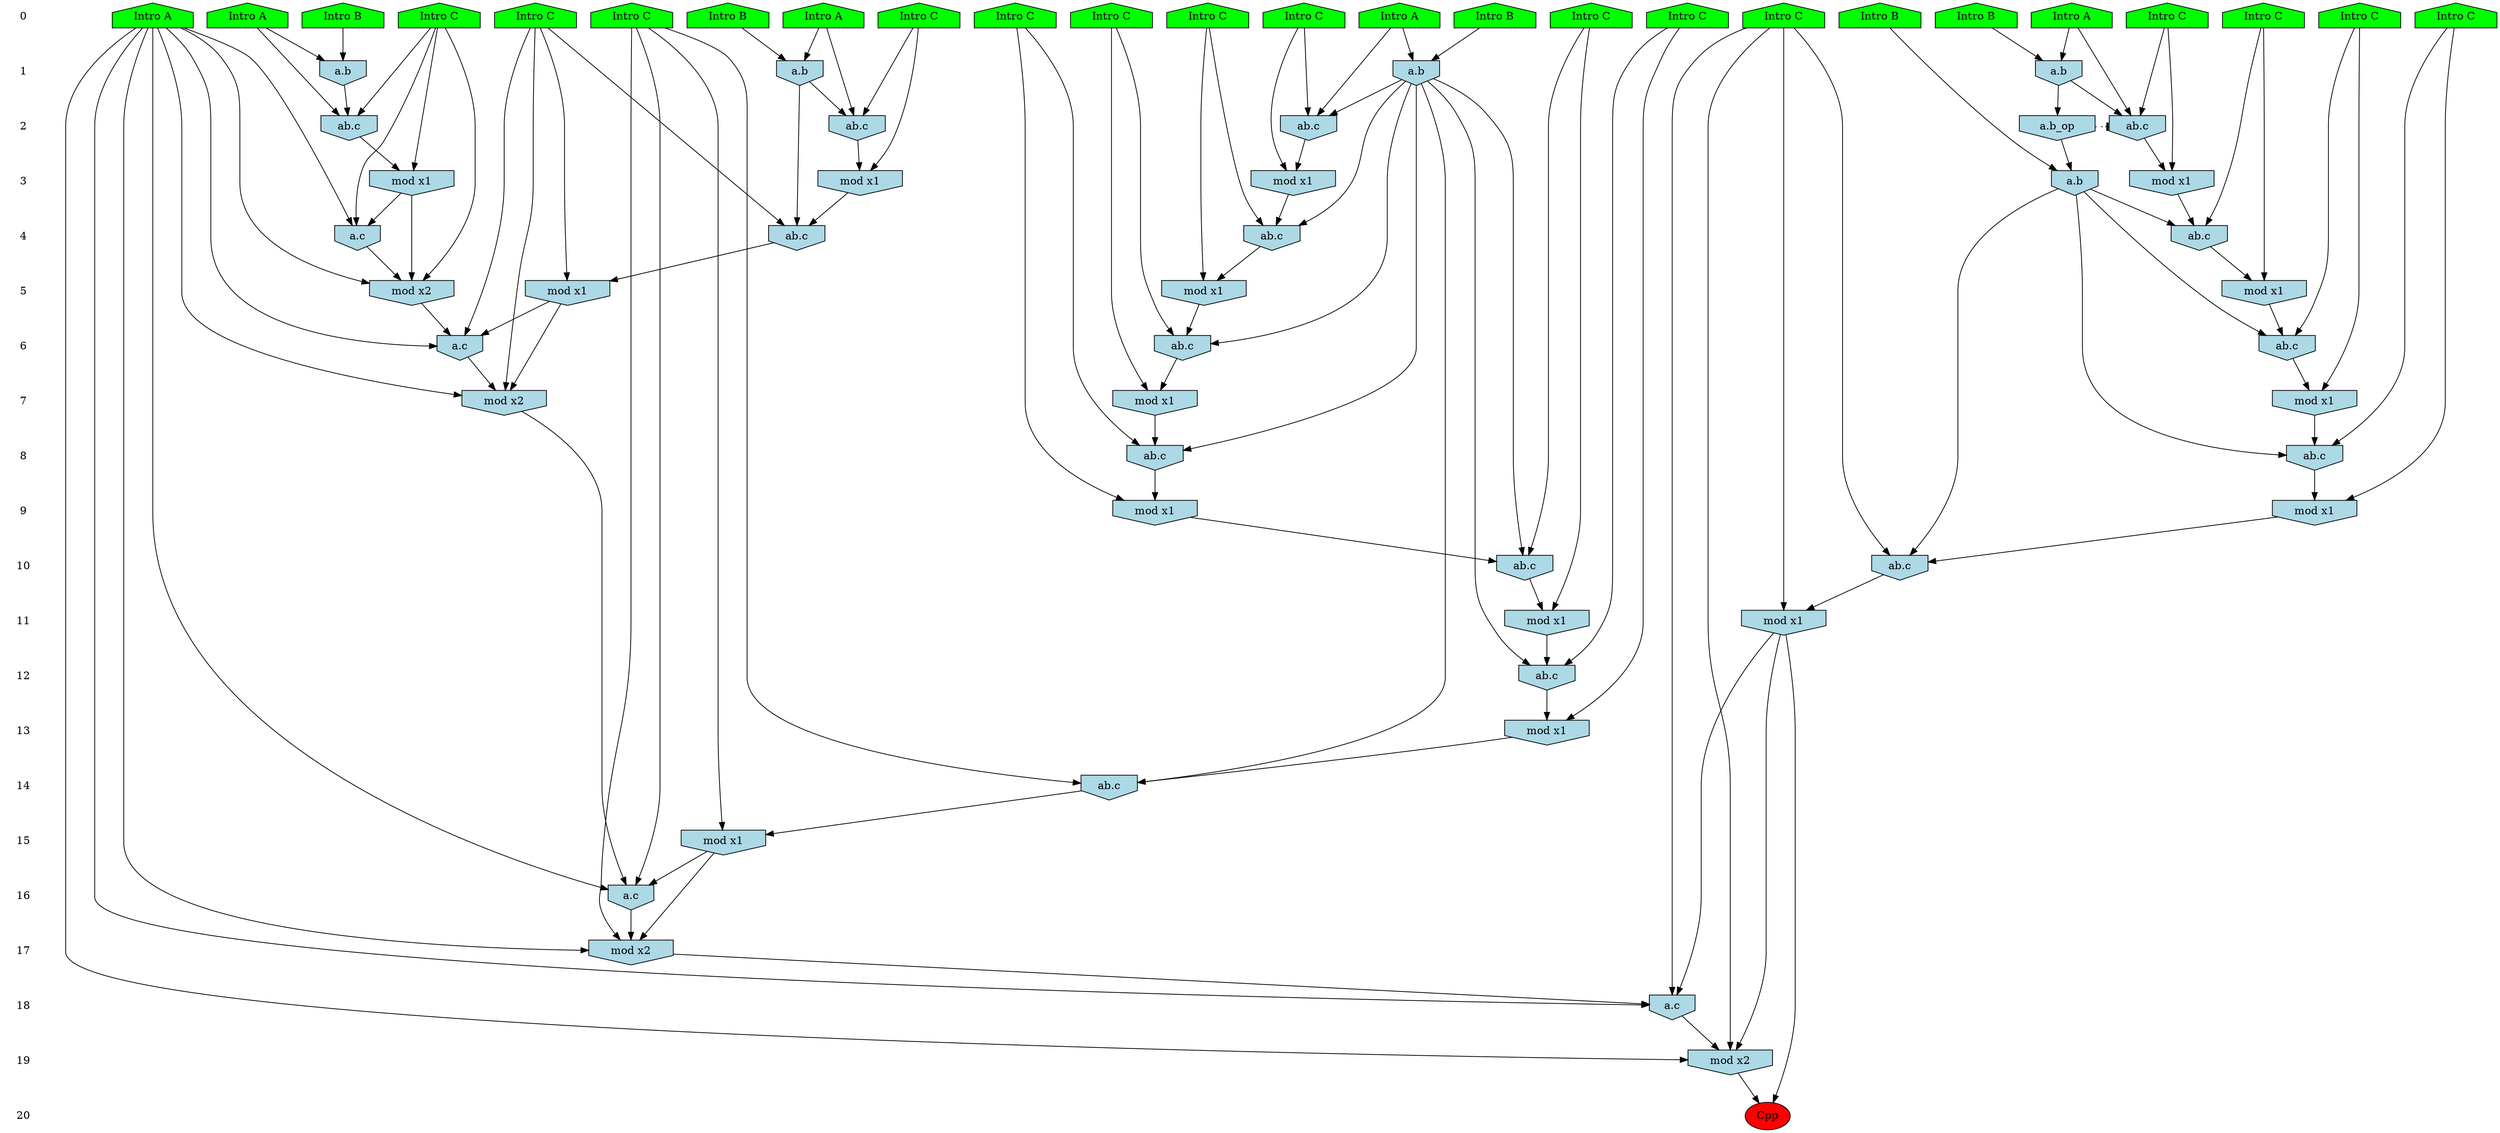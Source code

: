/* Compression of 1 causal flows obtained in average at 2.056797E+01 t.u */
/* Compressed causal flows were: [3826] */
digraph G{
 ranksep=.5 ; 
{ rank = same ; "0" [shape=plaintext] ; node_1 [label ="Intro A", shape=house, style=filled, fillcolor=green] ;
node_2 [label ="Intro B", shape=house, style=filled, fillcolor=green] ;
node_3 [label ="Intro B", shape=house, style=filled, fillcolor=green] ;
node_4 [label ="Intro A", shape=house, style=filled, fillcolor=green] ;
node_5 [label ="Intro A", shape=house, style=filled, fillcolor=green] ;
node_6 [label ="Intro B", shape=house, style=filled, fillcolor=green] ;
node_7 [label ="Intro B", shape=house, style=filled, fillcolor=green] ;
node_8 [label ="Intro B", shape=house, style=filled, fillcolor=green] ;
node_9 [label ="Intro A", shape=house, style=filled, fillcolor=green] ;
node_10 [label ="Intro A", shape=house, style=filled, fillcolor=green] ;
node_11 [label ="Intro C", shape=house, style=filled, fillcolor=green] ;
node_12 [label ="Intro C", shape=house, style=filled, fillcolor=green] ;
node_13 [label ="Intro C", shape=house, style=filled, fillcolor=green] ;
node_14 [label ="Intro C", shape=house, style=filled, fillcolor=green] ;
node_15 [label ="Intro C", shape=house, style=filled, fillcolor=green] ;
node_16 [label ="Intro C", shape=house, style=filled, fillcolor=green] ;
node_17 [label ="Intro C", shape=house, style=filled, fillcolor=green] ;
node_18 [label ="Intro C", shape=house, style=filled, fillcolor=green] ;
node_19 [label ="Intro C", shape=house, style=filled, fillcolor=green] ;
node_20 [label ="Intro C", shape=house, style=filled, fillcolor=green] ;
node_21 [label ="Intro C", shape=house, style=filled, fillcolor=green] ;
node_22 [label ="Intro C", shape=house, style=filled, fillcolor=green] ;
node_23 [label ="Intro C", shape=house, style=filled, fillcolor=green] ;
node_24 [label ="Intro C", shape=house, style=filled, fillcolor=green] ;
node_25 [label ="Intro C", shape=house, style=filled, fillcolor=green] ;
}
{ rank = same ; "1" [shape=plaintext] ; node_26 [label="a.b", shape=invhouse, style=filled, fillcolor = lightblue] ;
node_27 [label="a.b", shape=invhouse, style=filled, fillcolor = lightblue] ;
node_32 [label="a.b", shape=invhouse, style=filled, fillcolor = lightblue] ;
node_35 [label="a.b", shape=invhouse, style=filled, fillcolor = lightblue] ;
}
{ rank = same ; "2" [shape=plaintext] ; node_28 [label="ab.c", shape=invhouse, style=filled, fillcolor = lightblue] ;
node_30 [label="ab.c", shape=invhouse, style=filled, fillcolor = lightblue] ;
node_33 [label="ab.c", shape=invhouse, style=filled, fillcolor = lightblue] ;
node_36 [label="ab.c", shape=invhouse, style=filled, fillcolor = lightblue] ;
node_40 [label="a.b_op", shape=invhouse, style=filled, fillcolor = lightblue] ;
}
{ rank = same ; "3" [shape=plaintext] ; node_29 [label="mod x1", shape=invhouse, style=filled, fillcolor = lightblue] ;
node_31 [label="mod x1", shape=invhouse, style=filled, fillcolor = lightblue] ;
node_34 [label="mod x1", shape=invhouse, style=filled, fillcolor = lightblue] ;
node_37 [label="mod x1", shape=invhouse, style=filled, fillcolor = lightblue] ;
node_50 [label="a.b", shape=invhouse, style=filled, fillcolor = lightblue] ;
}
{ rank = same ; "4" [shape=plaintext] ; node_38 [label="ab.c", shape=invhouse, style=filled, fillcolor = lightblue] ;
node_39 [label="ab.c", shape=invhouse, style=filled, fillcolor = lightblue] ;
node_44 [label="a.c", shape=invhouse, style=filled, fillcolor = lightblue] ;
node_55 [label="ab.c", shape=invhouse, style=filled, fillcolor = lightblue] ;
}
{ rank = same ; "5" [shape=plaintext] ; node_41 [label="mod x1", shape=invhouse, style=filled, fillcolor = lightblue] ;
node_43 [label="mod x1", shape=invhouse, style=filled, fillcolor = lightblue] ;
node_45 [label="mod x2", shape=invhouse, style=filled, fillcolor = lightblue] ;
node_58 [label="mod x1", shape=invhouse, style=filled, fillcolor = lightblue] ;
}
{ rank = same ; "6" [shape=plaintext] ; node_42 [label="ab.c", shape=invhouse, style=filled, fillcolor = lightblue] ;
node_52 [label="a.c", shape=invhouse, style=filled, fillcolor = lightblue] ;
node_60 [label="ab.c", shape=invhouse, style=filled, fillcolor = lightblue] ;
}
{ rank = same ; "7" [shape=plaintext] ; node_46 [label="mod x1", shape=invhouse, style=filled, fillcolor = lightblue] ;
node_59 [label="mod x2", shape=invhouse, style=filled, fillcolor = lightblue] ;
node_61 [label="mod x1", shape=invhouse, style=filled, fillcolor = lightblue] ;
}
{ rank = same ; "8" [shape=plaintext] ; node_47 [label="ab.c", shape=invhouse, style=filled, fillcolor = lightblue] ;
node_62 [label="ab.c", shape=invhouse, style=filled, fillcolor = lightblue] ;
}
{ rank = same ; "9" [shape=plaintext] ; node_48 [label="mod x1", shape=invhouse, style=filled, fillcolor = lightblue] ;
node_63 [label="mod x1", shape=invhouse, style=filled, fillcolor = lightblue] ;
}
{ rank = same ; "10" [shape=plaintext] ; node_49 [label="ab.c", shape=invhouse, style=filled, fillcolor = lightblue] ;
node_66 [label="ab.c", shape=invhouse, style=filled, fillcolor = lightblue] ;
}
{ rank = same ; "11" [shape=plaintext] ; node_51 [label="mod x1", shape=invhouse, style=filled, fillcolor = lightblue] ;
node_67 [label="mod x1", shape=invhouse, style=filled, fillcolor = lightblue] ;
}
{ rank = same ; "12" [shape=plaintext] ; node_53 [label="ab.c", shape=invhouse, style=filled, fillcolor = lightblue] ;
}
{ rank = same ; "13" [shape=plaintext] ; node_54 [label="mod x1", shape=invhouse, style=filled, fillcolor = lightblue] ;
}
{ rank = same ; "14" [shape=plaintext] ; node_56 [label="ab.c", shape=invhouse, style=filled, fillcolor = lightblue] ;
}
{ rank = same ; "15" [shape=plaintext] ; node_57 [label="mod x1", shape=invhouse, style=filled, fillcolor = lightblue] ;
}
{ rank = same ; "16" [shape=plaintext] ; node_64 [label="a.c", shape=invhouse, style=filled, fillcolor = lightblue] ;
}
{ rank = same ; "17" [shape=plaintext] ; node_65 [label="mod x2", shape=invhouse, style=filled, fillcolor = lightblue] ;
}
{ rank = same ; "18" [shape=plaintext] ; node_68 [label="a.c", shape=invhouse, style=filled, fillcolor = lightblue] ;
}
{ rank = same ; "19" [shape=plaintext] ; node_69 [label="mod x2", shape=invhouse, style=filled, fillcolor = lightblue] ;
}
{ rank = same ; "20" [shape=plaintext] ; node_70 [label ="Cpp", style=filled, fillcolor=red] ;
}
"0" -> "1" [style="invis"]; 
"1" -> "2" [style="invis"]; 
"2" -> "3" [style="invis"]; 
"3" -> "4" [style="invis"]; 
"4" -> "5" [style="invis"]; 
"5" -> "6" [style="invis"]; 
"6" -> "7" [style="invis"]; 
"7" -> "8" [style="invis"]; 
"8" -> "9" [style="invis"]; 
"9" -> "10" [style="invis"]; 
"10" -> "11" [style="invis"]; 
"11" -> "12" [style="invis"]; 
"12" -> "13" [style="invis"]; 
"13" -> "14" [style="invis"]; 
"14" -> "15" [style="invis"]; 
"15" -> "16" [style="invis"]; 
"16" -> "17" [style="invis"]; 
"17" -> "18" [style="invis"]; 
"18" -> "19" [style="invis"]; 
"19" -> "20" [style="invis"]; 
node_4 -> node_26
node_6 -> node_26
node_1 -> node_27
node_2 -> node_27
node_1 -> node_28
node_17 -> node_28
node_27 -> node_28
node_17 -> node_29
node_28 -> node_29
node_4 -> node_30
node_21 -> node_30
node_26 -> node_30
node_21 -> node_31
node_30 -> node_31
node_8 -> node_32
node_10 -> node_32
node_10 -> node_33
node_11 -> node_33
node_32 -> node_33
node_11 -> node_34
node_33 -> node_34
node_7 -> node_35
node_9 -> node_35
node_9 -> node_36
node_22 -> node_36
node_35 -> node_36
node_22 -> node_37
node_36 -> node_37
node_19 -> node_38
node_35 -> node_38
node_37 -> node_38
node_23 -> node_39
node_32 -> node_39
node_34 -> node_39
node_27 -> node_40
node_23 -> node_41
node_39 -> node_41
node_24 -> node_42
node_32 -> node_42
node_41 -> node_42
node_19 -> node_43
node_38 -> node_43
node_5 -> node_44
node_21 -> node_44
node_31 -> node_44
node_5 -> node_45
node_21 -> node_45
node_31 -> node_45
node_44 -> node_45
node_24 -> node_46
node_42 -> node_46
node_13 -> node_47
node_32 -> node_47
node_46 -> node_47
node_13 -> node_48
node_47 -> node_48
node_12 -> node_49
node_32 -> node_49
node_48 -> node_49
node_3 -> node_50
node_40 -> node_50
node_12 -> node_51
node_49 -> node_51
node_5 -> node_52
node_19 -> node_52
node_43 -> node_52
node_45 -> node_52
node_15 -> node_53
node_32 -> node_53
node_51 -> node_53
node_15 -> node_54
node_53 -> node_54
node_18 -> node_55
node_29 -> node_55
node_50 -> node_55
node_20 -> node_56
node_32 -> node_56
node_54 -> node_56
node_20 -> node_57
node_56 -> node_57
node_18 -> node_58
node_55 -> node_58
node_5 -> node_59
node_19 -> node_59
node_43 -> node_59
node_52 -> node_59
node_14 -> node_60
node_50 -> node_60
node_58 -> node_60
node_14 -> node_61
node_60 -> node_61
node_16 -> node_62
node_50 -> node_62
node_61 -> node_62
node_16 -> node_63
node_62 -> node_63
node_5 -> node_64
node_20 -> node_64
node_57 -> node_64
node_59 -> node_64
node_5 -> node_65
node_20 -> node_65
node_57 -> node_65
node_64 -> node_65
node_25 -> node_66
node_50 -> node_66
node_63 -> node_66
node_25 -> node_67
node_66 -> node_67
node_5 -> node_68
node_25 -> node_68
node_65 -> node_68
node_67 -> node_68
node_5 -> node_69
node_25 -> node_69
node_67 -> node_69
node_68 -> node_69
node_67 -> node_70
node_69 -> node_70
node_40 -> node_28 [style=dotted, arrowhead = tee] 
}
/*
 Dot generation time: 0.000000
*/